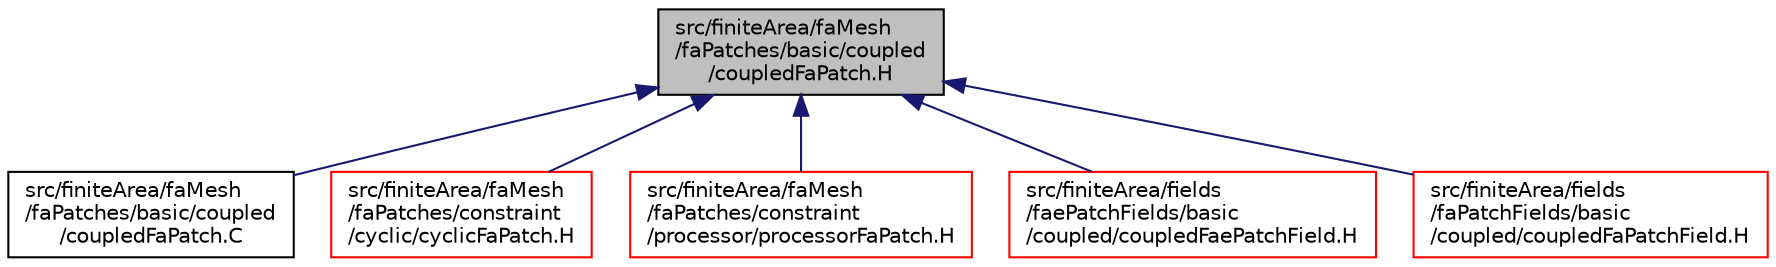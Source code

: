 digraph "src/finiteArea/faMesh/faPatches/basic/coupled/coupledFaPatch.H"
{
  bgcolor="transparent";
  edge [fontname="Helvetica",fontsize="10",labelfontname="Helvetica",labelfontsize="10"];
  node [fontname="Helvetica",fontsize="10",shape=record];
  Node1 [label="src/finiteArea/faMesh\l/faPatches/basic/coupled\l/coupledFaPatch.H",height=0.2,width=0.4,color="black", fillcolor="grey75", style="filled" fontcolor="black"];
  Node1 -> Node2 [dir="back",color="midnightblue",fontsize="10",style="solid",fontname="Helvetica"];
  Node2 [label="src/finiteArea/faMesh\l/faPatches/basic/coupled\l/coupledFaPatch.C",height=0.2,width=0.4,color="black",URL="$coupledFaPatch_8C.html"];
  Node1 -> Node3 [dir="back",color="midnightblue",fontsize="10",style="solid",fontname="Helvetica"];
  Node3 [label="src/finiteArea/faMesh\l/faPatches/constraint\l/cyclic/cyclicFaPatch.H",height=0.2,width=0.4,color="red",URL="$cyclicFaPatch_8H.html"];
  Node1 -> Node4 [dir="back",color="midnightblue",fontsize="10",style="solid",fontname="Helvetica"];
  Node4 [label="src/finiteArea/faMesh\l/faPatches/constraint\l/processor/processorFaPatch.H",height=0.2,width=0.4,color="red",URL="$processorFaPatch_8H.html"];
  Node1 -> Node5 [dir="back",color="midnightblue",fontsize="10",style="solid",fontname="Helvetica"];
  Node5 [label="src/finiteArea/fields\l/faePatchFields/basic\l/coupled/coupledFaePatchField.H",height=0.2,width=0.4,color="red",URL="$coupledFaePatchField_8H.html"];
  Node1 -> Node6 [dir="back",color="midnightblue",fontsize="10",style="solid",fontname="Helvetica"];
  Node6 [label="src/finiteArea/fields\l/faPatchFields/basic\l/coupled/coupledFaPatchField.H",height=0.2,width=0.4,color="red",URL="$coupledFaPatchField_8H.html"];
}
